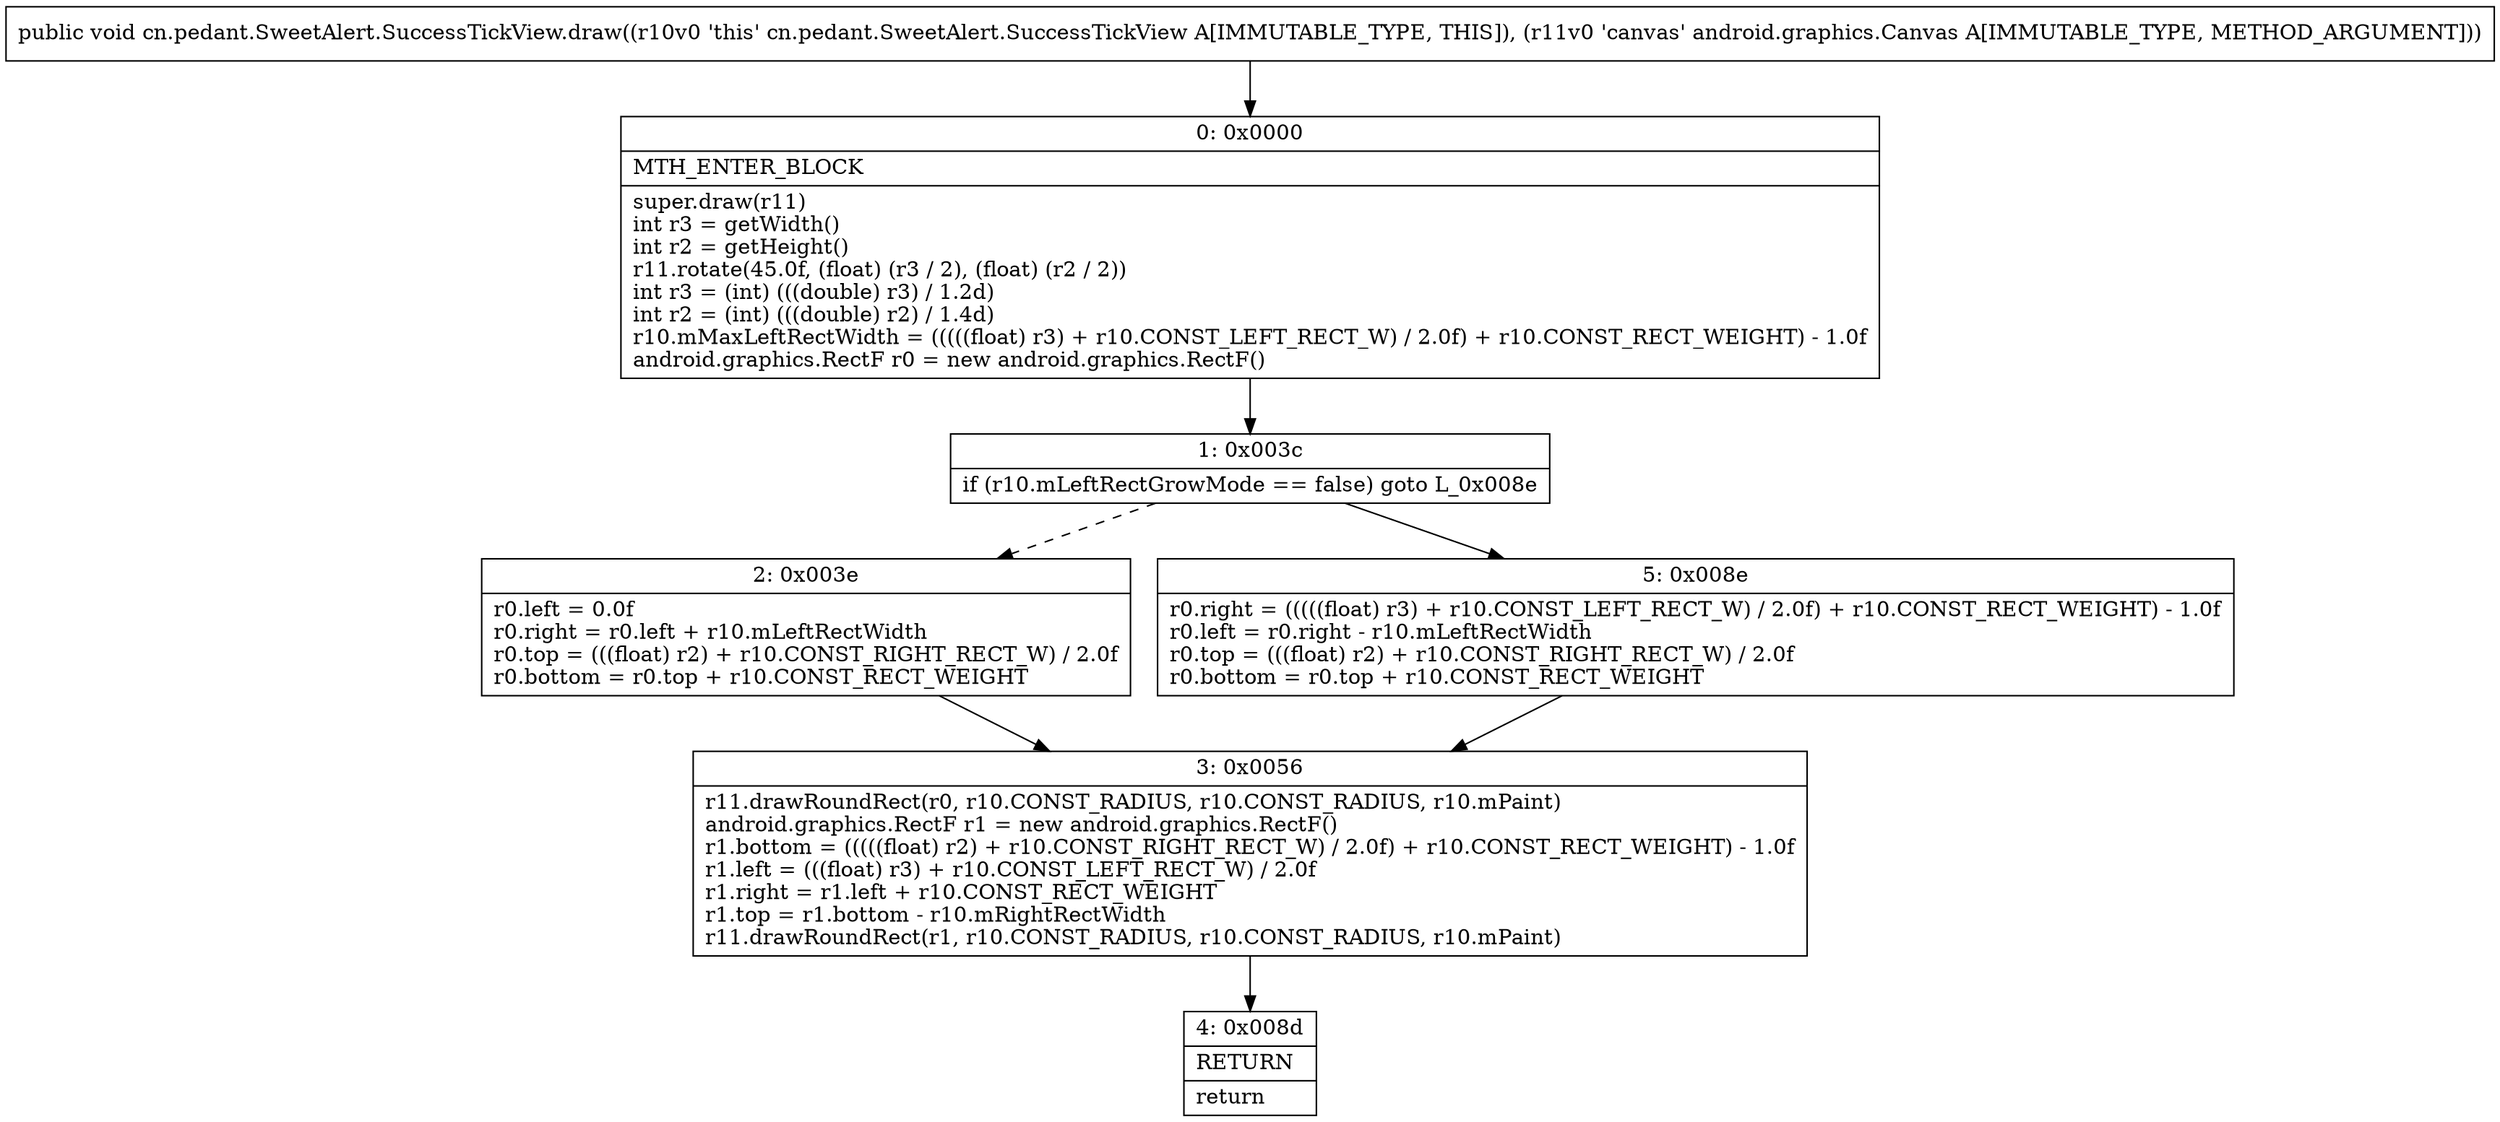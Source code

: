 digraph "CFG forcn.pedant.SweetAlert.SuccessTickView.draw(Landroid\/graphics\/Canvas;)V" {
Node_0 [shape=record,label="{0\:\ 0x0000|MTH_ENTER_BLOCK\l|super.draw(r11)\lint r3 = getWidth()\lint r2 = getHeight()\lr11.rotate(45.0f, (float) (r3 \/ 2), (float) (r2 \/ 2))\lint r3 = (int) (((double) r3) \/ 1.2d)\lint r2 = (int) (((double) r2) \/ 1.4d)\lr10.mMaxLeftRectWidth = (((((float) r3) + r10.CONST_LEFT_RECT_W) \/ 2.0f) + r10.CONST_RECT_WEIGHT) \- 1.0f\landroid.graphics.RectF r0 = new android.graphics.RectF()\l}"];
Node_1 [shape=record,label="{1\:\ 0x003c|if (r10.mLeftRectGrowMode == false) goto L_0x008e\l}"];
Node_2 [shape=record,label="{2\:\ 0x003e|r0.left = 0.0f\lr0.right = r0.left + r10.mLeftRectWidth\lr0.top = (((float) r2) + r10.CONST_RIGHT_RECT_W) \/ 2.0f\lr0.bottom = r0.top + r10.CONST_RECT_WEIGHT\l}"];
Node_3 [shape=record,label="{3\:\ 0x0056|r11.drawRoundRect(r0, r10.CONST_RADIUS, r10.CONST_RADIUS, r10.mPaint)\landroid.graphics.RectF r1 = new android.graphics.RectF()\lr1.bottom = (((((float) r2) + r10.CONST_RIGHT_RECT_W) \/ 2.0f) + r10.CONST_RECT_WEIGHT) \- 1.0f\lr1.left = (((float) r3) + r10.CONST_LEFT_RECT_W) \/ 2.0f\lr1.right = r1.left + r10.CONST_RECT_WEIGHT\lr1.top = r1.bottom \- r10.mRightRectWidth\lr11.drawRoundRect(r1, r10.CONST_RADIUS, r10.CONST_RADIUS, r10.mPaint)\l}"];
Node_4 [shape=record,label="{4\:\ 0x008d|RETURN\l|return\l}"];
Node_5 [shape=record,label="{5\:\ 0x008e|r0.right = (((((float) r3) + r10.CONST_LEFT_RECT_W) \/ 2.0f) + r10.CONST_RECT_WEIGHT) \- 1.0f\lr0.left = r0.right \- r10.mLeftRectWidth\lr0.top = (((float) r2) + r10.CONST_RIGHT_RECT_W) \/ 2.0f\lr0.bottom = r0.top + r10.CONST_RECT_WEIGHT\l}"];
MethodNode[shape=record,label="{public void cn.pedant.SweetAlert.SuccessTickView.draw((r10v0 'this' cn.pedant.SweetAlert.SuccessTickView A[IMMUTABLE_TYPE, THIS]), (r11v0 'canvas' android.graphics.Canvas A[IMMUTABLE_TYPE, METHOD_ARGUMENT])) }"];
MethodNode -> Node_0;
Node_0 -> Node_1;
Node_1 -> Node_2[style=dashed];
Node_1 -> Node_5;
Node_2 -> Node_3;
Node_3 -> Node_4;
Node_5 -> Node_3;
}


